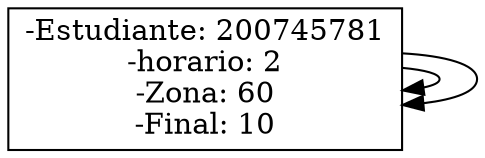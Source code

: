 digraph ASIGNACION {
node[shape = box,height=.1];

nodeLC_ASIGN200745781[label = "-Estudiante: 200745781
-horario: 2
-Zona: 60
-Final: 10",group=1];
{ rank = same;
nodeLC_ASIGN200745781;
}
nodeLC_ASIGN200745781 -> nodeLC_ASIGN200745781;
nodeLC_ASIGN200745781 -> nodeLC_ASIGN200745781;
}